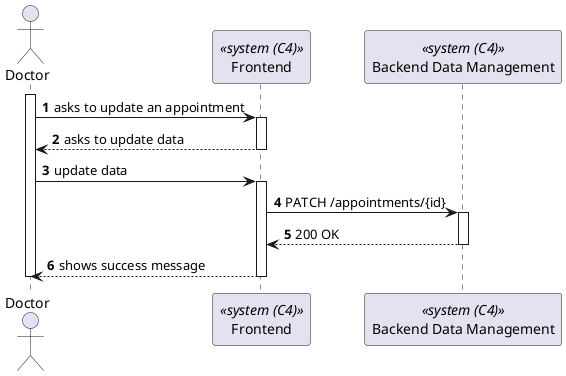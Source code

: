 @startuml process-view
autonumber

actor "Doctor" as Doctor
participant Frontend as "Frontend" <<system (C4)>>
participant BackendDataManagement as "Backend Data Management" <<system (C4)>>

activate Doctor

    Doctor -> Frontend : asks to update an appointment

    activate Frontend

        Frontend --> Doctor : asks to update data

    deactivate Frontend

    Doctor -> Frontend : update data
    
    activate Frontend
    
        Frontend-> BackendDataManagement : PATCH /appointments/{id}
        activate BackendDataManagement

            Frontend <-- BackendDataManagement : 200 OK

        deactivate BackendDataManagement

    Frontend --> Doctor : shows success message
    
    deactivate Frontend
deactivate Doctor

@enduml